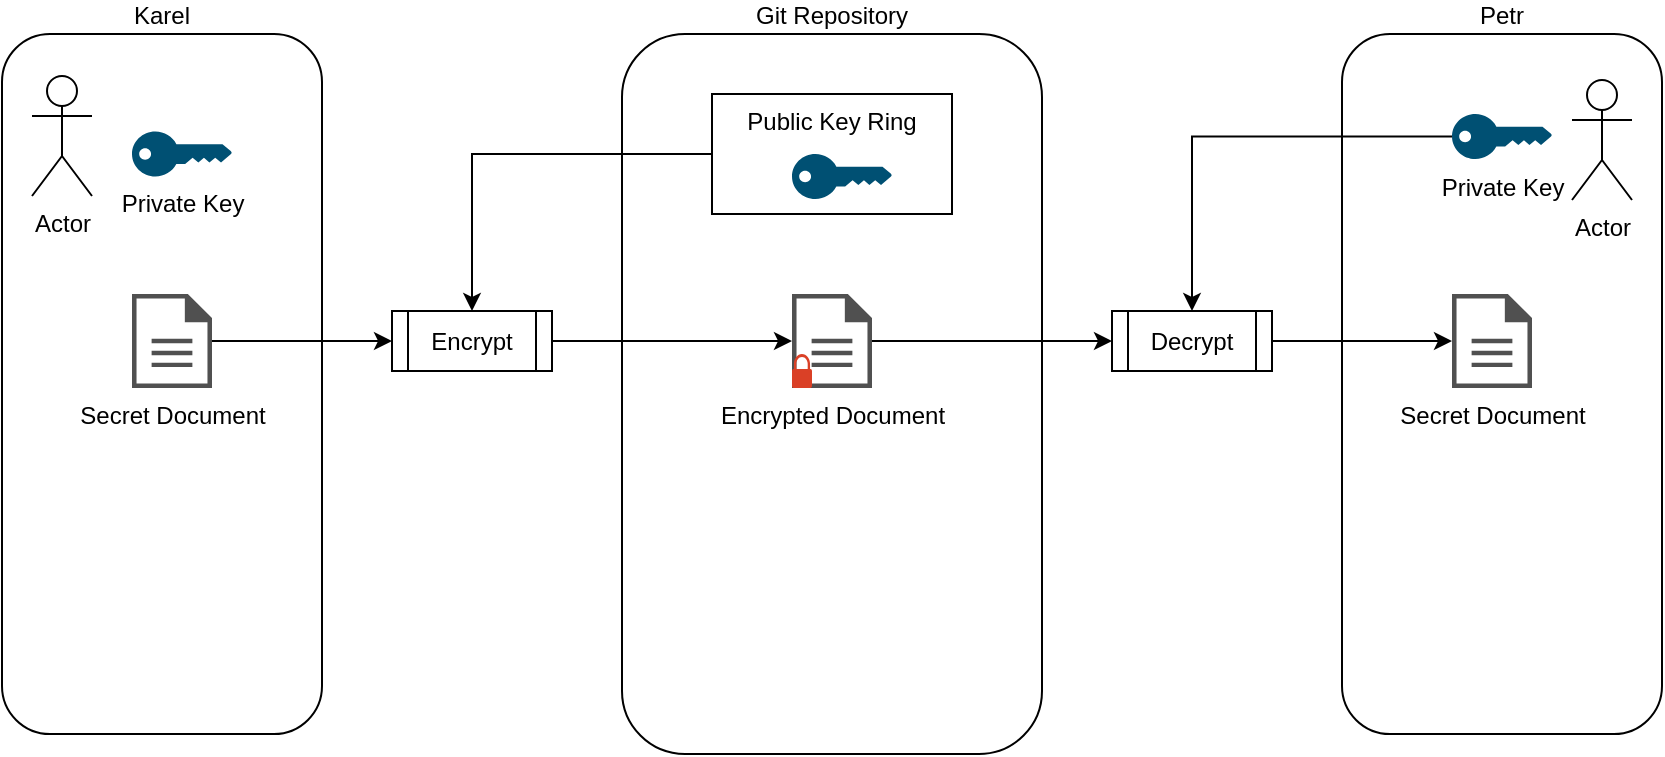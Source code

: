 <mxfile version="13.9.9" type="device"><diagram id="8LdO41u4ZhmrgYkITk4e" name="Page-1"><mxGraphModel dx="1422" dy="942" grid="1" gridSize="10" guides="1" tooltips="1" connect="1" arrows="1" fold="1" page="1" pageScale="1" pageWidth="1169" pageHeight="827" math="0" shadow="0"><root><mxCell id="0"/><mxCell id="1" parent="0"/><mxCell id="w-fxKO1eTfAgjFggtM6P-3" value="Karel" style="rounded=1;whiteSpace=wrap;html=1;labelPosition=center;verticalLabelPosition=top;align=center;verticalAlign=bottom;" parent="1" vertex="1"><mxGeometry x="115" y="160" width="160" height="350" as="geometry"/></mxCell><mxCell id="w-fxKO1eTfAgjFggtM6P-1" value="Private Key" style="points=[[0,0.5,0],[0.24,0,0],[0.5,0.28,0],[0.995,0.475,0],[0.5,0.72,0],[0.24,1,0]];verticalLabelPosition=bottom;html=1;verticalAlign=top;aspect=fixed;align=center;pointerEvents=1;shape=mxgraph.cisco19.key;fillColor=#005073;strokeColor=none;" parent="1" vertex="1"><mxGeometry x="180" y="208.75" width="50" height="22.5" as="geometry"/></mxCell><mxCell id="w-fxKO1eTfAgjFggtM6P-2" value="Git Repository" style="rounded=1;whiteSpace=wrap;html=1;labelPosition=center;verticalLabelPosition=top;align=center;verticalAlign=bottom;" parent="1" vertex="1"><mxGeometry x="425" y="160" width="210" height="360" as="geometry"/></mxCell><mxCell id="w-fxKO1eTfAgjFggtM6P-4" value="Petr" style="rounded=1;whiteSpace=wrap;html=1;labelPosition=center;verticalLabelPosition=top;align=center;verticalAlign=bottom;" parent="1" vertex="1"><mxGeometry x="785" y="160" width="160" height="350" as="geometry"/></mxCell><mxCell id="w-fxKO1eTfAgjFggtM6P-33" style="edgeStyle=orthogonalEdgeStyle;rounded=0;orthogonalLoop=1;jettySize=auto;html=1;entryX=0.5;entryY=0;entryDx=0;entryDy=0;" parent="1" source="w-fxKO1eTfAgjFggtM6P-6" target="w-fxKO1eTfAgjFggtM6P-26" edge="1"><mxGeometry relative="1" as="geometry"/></mxCell><mxCell id="w-fxKO1eTfAgjFggtM6P-6" value="Private Key" style="points=[[0,0.5,0],[0.24,0,0],[0.5,0.28,0],[0.995,0.475,0],[0.5,0.72,0],[0.24,1,0]];verticalLabelPosition=bottom;html=1;verticalAlign=top;aspect=fixed;align=center;pointerEvents=1;shape=mxgraph.cisco19.key;fillColor=#005073;strokeColor=none;" parent="1" vertex="1"><mxGeometry x="840" y="200" width="50" height="22.5" as="geometry"/></mxCell><mxCell id="w-fxKO1eTfAgjFggtM6P-28" style="edgeStyle=orthogonalEdgeStyle;rounded=0;orthogonalLoop=1;jettySize=auto;html=1;entryX=0;entryY=0.5;entryDx=0;entryDy=0;" parent="1" source="w-fxKO1eTfAgjFggtM6P-8" target="w-fxKO1eTfAgjFggtM6P-25" edge="1"><mxGeometry relative="1" as="geometry"/></mxCell><mxCell id="w-fxKO1eTfAgjFggtM6P-8" value="Secret Document" style="pointerEvents=1;shadow=0;dashed=0;html=1;strokeColor=none;fillColor=#505050;labelPosition=center;verticalLabelPosition=bottom;verticalAlign=top;outlineConnect=0;align=center;shape=mxgraph.office.concepts.document;" parent="1" vertex="1"><mxGeometry x="180" y="290" width="40" height="47" as="geometry"/></mxCell><mxCell id="w-fxKO1eTfAgjFggtM6P-13" value="" style="group" parent="1" vertex="1" connectable="0"><mxGeometry x="470" y="190" width="120" height="60" as="geometry"/></mxCell><mxCell id="w-fxKO1eTfAgjFggtM6P-10" value="Public Key Ring" style="rounded=0;whiteSpace=wrap;html=1;labelPosition=center;verticalLabelPosition=middle;align=center;verticalAlign=top;" parent="w-fxKO1eTfAgjFggtM6P-13" vertex="1"><mxGeometry width="120" height="60" as="geometry"/></mxCell><mxCell id="w-fxKO1eTfAgjFggtM6P-5" value="" style="points=[[0,0.5,0],[0.24,0,0],[0.5,0.28,0],[0.995,0.475,0],[0.5,0.72,0],[0.24,1,0]];verticalLabelPosition=bottom;html=1;verticalAlign=top;aspect=fixed;align=center;pointerEvents=1;shape=mxgraph.cisco19.key;fillColor=#005073;strokeColor=none;" parent="w-fxKO1eTfAgjFggtM6P-13" vertex="1"><mxGeometry x="40" y="30" width="50" height="22.5" as="geometry"/></mxCell><mxCell id="w-fxKO1eTfAgjFggtM6P-20" value="" style="group" parent="1" vertex="1" connectable="0"><mxGeometry x="510" y="290" width="40" height="47" as="geometry"/></mxCell><mxCell id="w-fxKO1eTfAgjFggtM6P-15" value="Encrypted Document" style="pointerEvents=1;shadow=0;dashed=0;html=1;strokeColor=none;fillColor=#505050;labelPosition=center;verticalLabelPosition=bottom;verticalAlign=top;outlineConnect=0;align=center;shape=mxgraph.office.concepts.document;" parent="w-fxKO1eTfAgjFggtM6P-20" vertex="1"><mxGeometry width="40" height="47" as="geometry"/></mxCell><mxCell id="w-fxKO1eTfAgjFggtM6P-16" value="" style="pointerEvents=1;shadow=0;dashed=0;html=1;strokeColor=none;labelPosition=center;verticalLabelPosition=bottom;verticalAlign=top;outlineConnect=0;align=center;shape=mxgraph.office.security.lock_protected;fillColor=#DA4026;" parent="w-fxKO1eTfAgjFggtM6P-20" vertex="1"><mxGeometry y="30" width="10" height="17" as="geometry"/></mxCell><mxCell id="w-fxKO1eTfAgjFggtM6P-21" value="Secret Document" style="pointerEvents=1;shadow=0;dashed=0;html=1;strokeColor=none;fillColor=#505050;labelPosition=center;verticalLabelPosition=bottom;verticalAlign=top;outlineConnect=0;align=center;shape=mxgraph.office.concepts.document;" parent="1" vertex="1"><mxGeometry x="840" y="290" width="40" height="47" as="geometry"/></mxCell><mxCell id="w-fxKO1eTfAgjFggtM6P-29" style="edgeStyle=orthogonalEdgeStyle;rounded=0;orthogonalLoop=1;jettySize=auto;html=1;" parent="1" source="w-fxKO1eTfAgjFggtM6P-25" target="w-fxKO1eTfAgjFggtM6P-15" edge="1"><mxGeometry relative="1" as="geometry"/></mxCell><mxCell id="w-fxKO1eTfAgjFggtM6P-25" value="Encrypt" style="shape=process;whiteSpace=wrap;html=1;backgroundOutline=1;" parent="1" vertex="1"><mxGeometry x="310" y="298.5" width="80" height="30" as="geometry"/></mxCell><mxCell id="w-fxKO1eTfAgjFggtM6P-32" style="edgeStyle=orthogonalEdgeStyle;rounded=0;orthogonalLoop=1;jettySize=auto;html=1;" parent="1" source="w-fxKO1eTfAgjFggtM6P-26" target="w-fxKO1eTfAgjFggtM6P-21" edge="1"><mxGeometry relative="1" as="geometry"/></mxCell><mxCell id="w-fxKO1eTfAgjFggtM6P-26" value="Decrypt" style="shape=process;whiteSpace=wrap;html=1;backgroundOutline=1;" parent="1" vertex="1"><mxGeometry x="670" y="298.5" width="80" height="30" as="geometry"/></mxCell><mxCell id="w-fxKO1eTfAgjFggtM6P-30" style="edgeStyle=orthogonalEdgeStyle;rounded=0;orthogonalLoop=1;jettySize=auto;html=1;entryX=0.5;entryY=0;entryDx=0;entryDy=0;" parent="1" source="w-fxKO1eTfAgjFggtM6P-10" target="w-fxKO1eTfAgjFggtM6P-25" edge="1"><mxGeometry relative="1" as="geometry"/></mxCell><mxCell id="w-fxKO1eTfAgjFggtM6P-31" style="edgeStyle=orthogonalEdgeStyle;rounded=0;orthogonalLoop=1;jettySize=auto;html=1;entryX=0;entryY=0.5;entryDx=0;entryDy=0;" parent="1" source="w-fxKO1eTfAgjFggtM6P-15" target="w-fxKO1eTfAgjFggtM6P-26" edge="1"><mxGeometry relative="1" as="geometry"/></mxCell><mxCell id="APIFf1Wl4Z0RPtDm-AQt-1" value="Actor" style="shape=umlActor;verticalLabelPosition=bottom;verticalAlign=top;html=1;" vertex="1" parent="1"><mxGeometry x="130" y="181" width="30" height="60" as="geometry"/></mxCell><mxCell id="APIFf1Wl4Z0RPtDm-AQt-2" value="Actor" style="shape=umlActor;verticalLabelPosition=bottom;verticalAlign=top;html=1;" vertex="1" parent="1"><mxGeometry x="900" y="183" width="30" height="60" as="geometry"/></mxCell></root></mxGraphModel></diagram></mxfile>